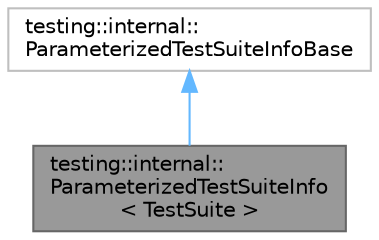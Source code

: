 digraph "testing::internal::ParameterizedTestSuiteInfo&lt; TestSuite &gt;"
{
 // LATEX_PDF_SIZE
  bgcolor="transparent";
  edge [fontname=Helvetica,fontsize=10,labelfontname=Helvetica,labelfontsize=10];
  node [fontname=Helvetica,fontsize=10,shape=box,height=0.2,width=0.4];
  Node1 [id="Node000001",label="testing::internal::\lParameterizedTestSuiteInfo\l\< TestSuite \>",height=0.2,width=0.4,color="gray40", fillcolor="grey60", style="filled", fontcolor="black",tooltip=" "];
  Node2 -> Node1 [id="edge1_Node000001_Node000002",dir="back",color="steelblue1",style="solid",tooltip=" "];
  Node2 [id="Node000002",label="testing::internal::\lParameterizedTestSuiteInfoBase",height=0.2,width=0.4,color="grey75", fillcolor="white", style="filled",URL="$classtesting_1_1internal_1_1_parameterized_test_suite_info_base.html",tooltip=" "];
}
